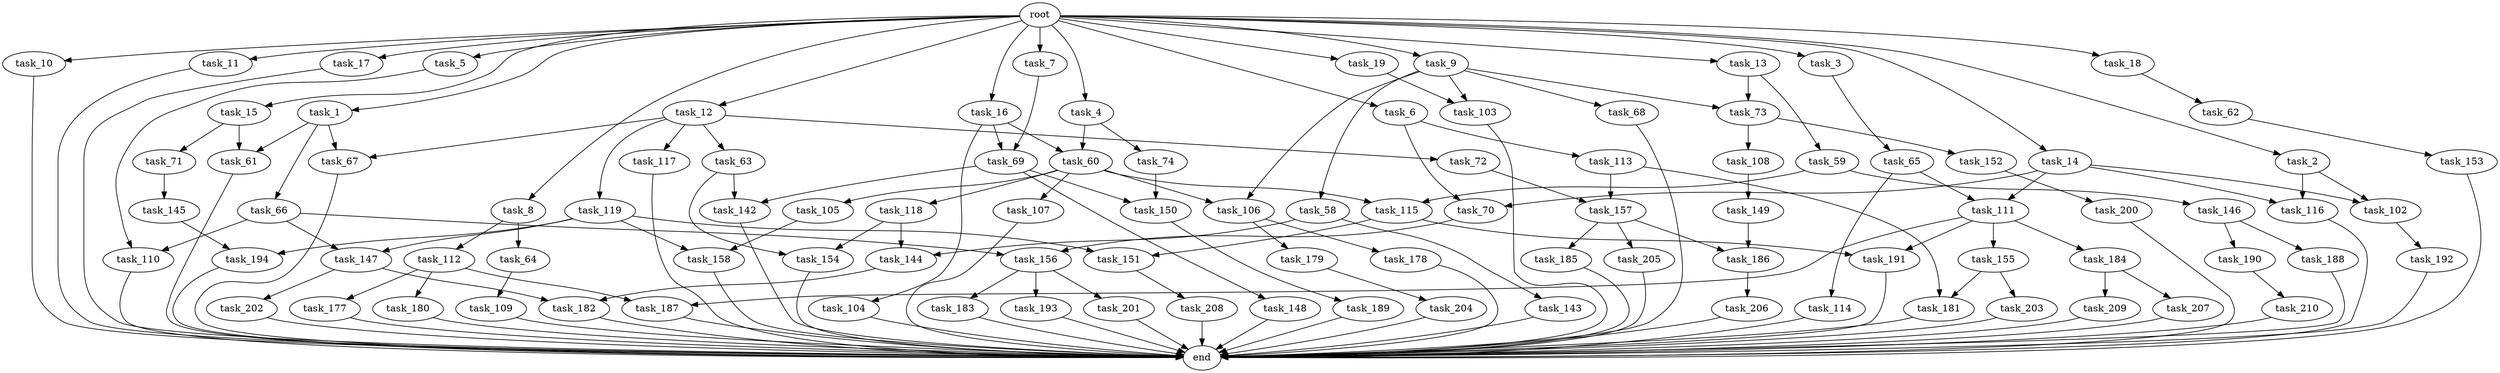 digraph G {
  root [size="0.000000"];
  task_1 [size="1.024000"];
  task_2 [size="1.024000"];
  task_3 [size="1.024000"];
  task_4 [size="1.024000"];
  task_5 [size="1.024000"];
  task_6 [size="1.024000"];
  task_7 [size="1.024000"];
  task_8 [size="1.024000"];
  task_9 [size="1.024000"];
  task_10 [size="1.024000"];
  task_11 [size="1.024000"];
  task_12 [size="1.024000"];
  task_13 [size="1.024000"];
  task_14 [size="1.024000"];
  task_15 [size="1.024000"];
  task_16 [size="1.024000"];
  task_17 [size="1.024000"];
  task_18 [size="1.024000"];
  task_19 [size="1.024000"];
  task_58 [size="77309411.328000"];
  task_59 [size="214748364.800000"];
  task_60 [size="1168231104.512000"];
  task_61 [size="1073741824.000000"];
  task_62 [size="420906795.008000"];
  task_63 [size="420906795.008000"];
  task_64 [size="420906795.008000"];
  task_65 [size="858993459.200000"];
  task_66 [size="214748364.800000"];
  task_67 [size="635655159.808000"];
  task_68 [size="77309411.328000"];
  task_69 [size="446676598.784000"];
  task_70 [size="1717986918.400000"];
  task_71 [size="858993459.200000"];
  task_72 [size="420906795.008000"];
  task_73 [size="292057776.128000"];
  task_74 [size="858993459.200000"];
  task_102 [size="1168231104.512000"];
  task_103 [size="386547056.640000"];
  task_104 [size="309237645.312000"];
  task_105 [size="858993459.200000"];
  task_106 [size="936302870.528000"];
  task_107 [size="858993459.200000"];
  task_108 [size="214748364.800000"];
  task_109 [size="695784701.952000"];
  task_110 [size="1408749273.088000"];
  task_111 [size="1279900254.208000"];
  task_112 [size="420906795.008000"];
  task_113 [size="858993459.200000"];
  task_114 [size="420906795.008000"];
  task_115 [size="893353197.568000"];
  task_116 [size="1168231104.512000"];
  task_117 [size="420906795.008000"];
  task_118 [size="858993459.200000"];
  task_119 [size="420906795.008000"];
  task_142 [size="214748364.800000"];
  task_143 [size="214748364.800000"];
  task_144 [size="910533066.752000"];
  task_145 [size="137438953.472000"];
  task_146 [size="34359738.368000"];
  task_147 [size="1073741824.000000"];
  task_148 [size="137438953.472000"];
  task_149 [size="309237645.312000"];
  task_150 [size="833223655.424000"];
  task_151 [size="523986010.112000"];
  task_152 [size="214748364.800000"];
  task_153 [size="858993459.200000"];
  task_154 [size="773094113.280000"];
  task_155 [size="420906795.008000"];
  task_156 [size="936302870.528000"];
  task_157 [size="292057776.128000"];
  task_158 [size="523986010.112000"];
  task_177 [size="214748364.800000"];
  task_178 [size="77309411.328000"];
  task_179 [size="77309411.328000"];
  task_180 [size="214748364.800000"];
  task_181 [size="292057776.128000"];
  task_182 [size="171798691.840000"];
  task_183 [size="695784701.952000"];
  task_184 [size="420906795.008000"];
  task_185 [size="77309411.328000"];
  task_186 [size="773094113.280000"];
  task_187 [size="635655159.808000"];
  task_188 [size="695784701.952000"];
  task_189 [size="214748364.800000"];
  task_190 [size="695784701.952000"];
  task_191 [size="730144440.320000"];
  task_192 [size="549755813.888000"];
  task_193 [size="695784701.952000"];
  task_194 [size="249108103.168000"];
  task_200 [size="34359738.368000"];
  task_201 [size="695784701.952000"];
  task_202 [size="137438953.472000"];
  task_203 [size="214748364.800000"];
  task_204 [size="34359738.368000"];
  task_205 [size="77309411.328000"];
  task_206 [size="420906795.008000"];
  task_207 [size="549755813.888000"];
  task_208 [size="309237645.312000"];
  task_209 [size="549755813.888000"];
  task_210 [size="34359738.368000"];
  end [size="0.000000"];

  root -> task_1 [size="1.000000"];
  root -> task_2 [size="1.000000"];
  root -> task_3 [size="1.000000"];
  root -> task_4 [size="1.000000"];
  root -> task_5 [size="1.000000"];
  root -> task_6 [size="1.000000"];
  root -> task_7 [size="1.000000"];
  root -> task_8 [size="1.000000"];
  root -> task_9 [size="1.000000"];
  root -> task_10 [size="1.000000"];
  root -> task_11 [size="1.000000"];
  root -> task_12 [size="1.000000"];
  root -> task_13 [size="1.000000"];
  root -> task_14 [size="1.000000"];
  root -> task_15 [size="1.000000"];
  root -> task_16 [size="1.000000"];
  root -> task_17 [size="1.000000"];
  root -> task_18 [size="1.000000"];
  root -> task_19 [size="1.000000"];
  task_1 -> task_61 [size="209715200.000000"];
  task_1 -> task_66 [size="209715200.000000"];
  task_1 -> task_67 [size="209715200.000000"];
  task_2 -> task_102 [size="301989888.000000"];
  task_2 -> task_116 [size="301989888.000000"];
  task_3 -> task_65 [size="838860800.000000"];
  task_4 -> task_60 [size="838860800.000000"];
  task_4 -> task_74 [size="838860800.000000"];
  task_5 -> task_110 [size="536870912.000000"];
  task_6 -> task_70 [size="838860800.000000"];
  task_6 -> task_113 [size="838860800.000000"];
  task_7 -> task_69 [size="134217728.000000"];
  task_8 -> task_64 [size="411041792.000000"];
  task_8 -> task_112 [size="411041792.000000"];
  task_9 -> task_58 [size="75497472.000000"];
  task_9 -> task_68 [size="75497472.000000"];
  task_9 -> task_73 [size="75497472.000000"];
  task_9 -> task_103 [size="75497472.000000"];
  task_9 -> task_106 [size="75497472.000000"];
  task_10 -> end [size="1.000000"];
  task_11 -> end [size="1.000000"];
  task_12 -> task_63 [size="411041792.000000"];
  task_12 -> task_67 [size="411041792.000000"];
  task_12 -> task_72 [size="411041792.000000"];
  task_12 -> task_117 [size="411041792.000000"];
  task_12 -> task_119 [size="411041792.000000"];
  task_13 -> task_59 [size="209715200.000000"];
  task_13 -> task_73 [size="209715200.000000"];
  task_14 -> task_70 [size="838860800.000000"];
  task_14 -> task_102 [size="838860800.000000"];
  task_14 -> task_111 [size="838860800.000000"];
  task_14 -> task_116 [size="838860800.000000"];
  task_15 -> task_61 [size="838860800.000000"];
  task_15 -> task_71 [size="838860800.000000"];
  task_16 -> task_60 [size="301989888.000000"];
  task_16 -> task_69 [size="301989888.000000"];
  task_16 -> task_104 [size="301989888.000000"];
  task_17 -> end [size="1.000000"];
  task_18 -> task_62 [size="411041792.000000"];
  task_19 -> task_103 [size="301989888.000000"];
  task_58 -> task_143 [size="209715200.000000"];
  task_58 -> task_144 [size="209715200.000000"];
  task_59 -> task_115 [size="33554432.000000"];
  task_59 -> task_146 [size="33554432.000000"];
  task_60 -> task_105 [size="838860800.000000"];
  task_60 -> task_106 [size="838860800.000000"];
  task_60 -> task_107 [size="838860800.000000"];
  task_60 -> task_115 [size="838860800.000000"];
  task_60 -> task_118 [size="838860800.000000"];
  task_61 -> end [size="1.000000"];
  task_62 -> task_153 [size="838860800.000000"];
  task_63 -> task_142 [size="75497472.000000"];
  task_63 -> task_154 [size="75497472.000000"];
  task_64 -> task_109 [size="679477248.000000"];
  task_65 -> task_111 [size="411041792.000000"];
  task_65 -> task_114 [size="411041792.000000"];
  task_66 -> task_110 [size="838860800.000000"];
  task_66 -> task_147 [size="838860800.000000"];
  task_66 -> task_156 [size="838860800.000000"];
  task_67 -> end [size="1.000000"];
  task_68 -> end [size="1.000000"];
  task_69 -> task_142 [size="134217728.000000"];
  task_69 -> task_148 [size="134217728.000000"];
  task_69 -> task_150 [size="134217728.000000"];
  task_70 -> task_156 [size="75497472.000000"];
  task_71 -> task_145 [size="134217728.000000"];
  task_72 -> task_157 [size="209715200.000000"];
  task_73 -> task_108 [size="209715200.000000"];
  task_73 -> task_152 [size="209715200.000000"];
  task_74 -> task_150 [size="679477248.000000"];
  task_102 -> task_192 [size="536870912.000000"];
  task_103 -> end [size="1.000000"];
  task_104 -> end [size="1.000000"];
  task_105 -> task_158 [size="301989888.000000"];
  task_106 -> task_178 [size="75497472.000000"];
  task_106 -> task_179 [size="75497472.000000"];
  task_107 -> end [size="1.000000"];
  task_108 -> task_149 [size="301989888.000000"];
  task_109 -> end [size="1.000000"];
  task_110 -> end [size="1.000000"];
  task_111 -> task_155 [size="411041792.000000"];
  task_111 -> task_184 [size="411041792.000000"];
  task_111 -> task_187 [size="411041792.000000"];
  task_111 -> task_191 [size="411041792.000000"];
  task_112 -> task_177 [size="209715200.000000"];
  task_112 -> task_180 [size="209715200.000000"];
  task_112 -> task_187 [size="209715200.000000"];
  task_113 -> task_157 [size="75497472.000000"];
  task_113 -> task_181 [size="75497472.000000"];
  task_114 -> end [size="1.000000"];
  task_115 -> task_151 [size="301989888.000000"];
  task_115 -> task_191 [size="301989888.000000"];
  task_116 -> end [size="1.000000"];
  task_117 -> end [size="1.000000"];
  task_118 -> task_144 [size="679477248.000000"];
  task_118 -> task_154 [size="679477248.000000"];
  task_119 -> task_147 [size="209715200.000000"];
  task_119 -> task_151 [size="209715200.000000"];
  task_119 -> task_158 [size="209715200.000000"];
  task_119 -> task_194 [size="209715200.000000"];
  task_142 -> end [size="1.000000"];
  task_143 -> end [size="1.000000"];
  task_144 -> task_182 [size="33554432.000000"];
  task_145 -> task_194 [size="33554432.000000"];
  task_146 -> task_188 [size="679477248.000000"];
  task_146 -> task_190 [size="679477248.000000"];
  task_147 -> task_182 [size="134217728.000000"];
  task_147 -> task_202 [size="134217728.000000"];
  task_148 -> end [size="1.000000"];
  task_149 -> task_186 [size="679477248.000000"];
  task_150 -> task_189 [size="209715200.000000"];
  task_151 -> task_208 [size="301989888.000000"];
  task_152 -> task_200 [size="33554432.000000"];
  task_153 -> end [size="1.000000"];
  task_154 -> end [size="1.000000"];
  task_155 -> task_181 [size="209715200.000000"];
  task_155 -> task_203 [size="209715200.000000"];
  task_156 -> task_183 [size="679477248.000000"];
  task_156 -> task_193 [size="679477248.000000"];
  task_156 -> task_201 [size="679477248.000000"];
  task_157 -> task_185 [size="75497472.000000"];
  task_157 -> task_186 [size="75497472.000000"];
  task_157 -> task_205 [size="75497472.000000"];
  task_158 -> end [size="1.000000"];
  task_177 -> end [size="1.000000"];
  task_178 -> end [size="1.000000"];
  task_179 -> task_204 [size="33554432.000000"];
  task_180 -> end [size="1.000000"];
  task_181 -> end [size="1.000000"];
  task_182 -> end [size="1.000000"];
  task_183 -> end [size="1.000000"];
  task_184 -> task_207 [size="536870912.000000"];
  task_184 -> task_209 [size="536870912.000000"];
  task_185 -> end [size="1.000000"];
  task_186 -> task_206 [size="411041792.000000"];
  task_187 -> end [size="1.000000"];
  task_188 -> end [size="1.000000"];
  task_189 -> end [size="1.000000"];
  task_190 -> task_210 [size="33554432.000000"];
  task_191 -> end [size="1.000000"];
  task_192 -> end [size="1.000000"];
  task_193 -> end [size="1.000000"];
  task_194 -> end [size="1.000000"];
  task_200 -> end [size="1.000000"];
  task_201 -> end [size="1.000000"];
  task_202 -> end [size="1.000000"];
  task_203 -> end [size="1.000000"];
  task_204 -> end [size="1.000000"];
  task_205 -> end [size="1.000000"];
  task_206 -> end [size="1.000000"];
  task_207 -> end [size="1.000000"];
  task_208 -> end [size="1.000000"];
  task_209 -> end [size="1.000000"];
  task_210 -> end [size="1.000000"];
}
